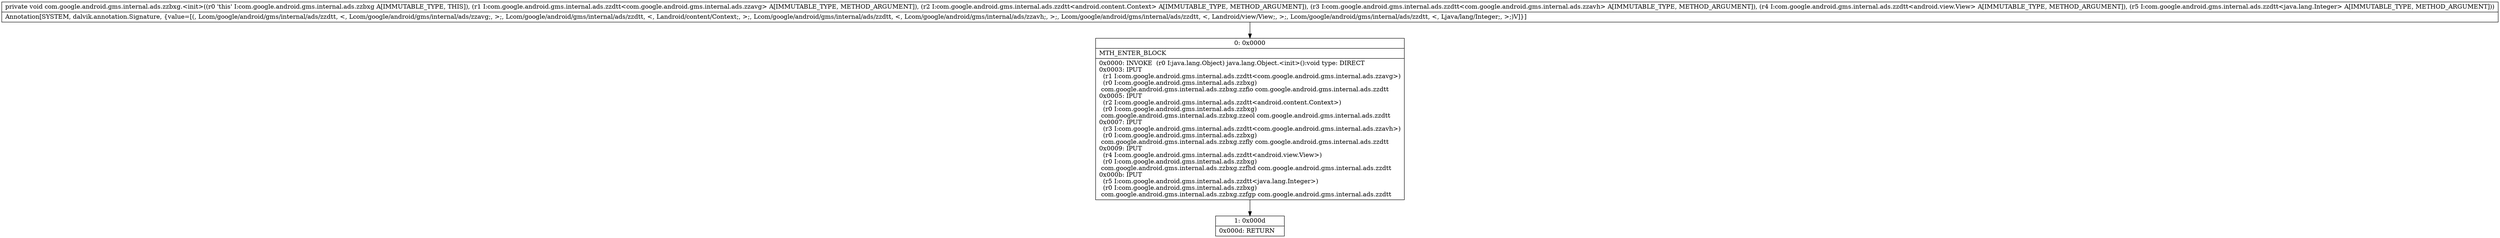 digraph "CFG forcom.google.android.gms.internal.ads.zzbxg.\<init\>(Lcom\/google\/android\/gms\/internal\/ads\/zzdtt;Lcom\/google\/android\/gms\/internal\/ads\/zzdtt;Lcom\/google\/android\/gms\/internal\/ads\/zzdtt;Lcom\/google\/android\/gms\/internal\/ads\/zzdtt;Lcom\/google\/android\/gms\/internal\/ads\/zzdtt;)V" {
Node_0 [shape=record,label="{0\:\ 0x0000|MTH_ENTER_BLOCK\l|0x0000: INVOKE  (r0 I:java.lang.Object) java.lang.Object.\<init\>():void type: DIRECT \l0x0003: IPUT  \l  (r1 I:com.google.android.gms.internal.ads.zzdtt\<com.google.android.gms.internal.ads.zzavg\>)\l  (r0 I:com.google.android.gms.internal.ads.zzbxg)\l com.google.android.gms.internal.ads.zzbxg.zzfio com.google.android.gms.internal.ads.zzdtt \l0x0005: IPUT  \l  (r2 I:com.google.android.gms.internal.ads.zzdtt\<android.content.Context\>)\l  (r0 I:com.google.android.gms.internal.ads.zzbxg)\l com.google.android.gms.internal.ads.zzbxg.zzeol com.google.android.gms.internal.ads.zzdtt \l0x0007: IPUT  \l  (r3 I:com.google.android.gms.internal.ads.zzdtt\<com.google.android.gms.internal.ads.zzavh\>)\l  (r0 I:com.google.android.gms.internal.ads.zzbxg)\l com.google.android.gms.internal.ads.zzbxg.zzfly com.google.android.gms.internal.ads.zzdtt \l0x0009: IPUT  \l  (r4 I:com.google.android.gms.internal.ads.zzdtt\<android.view.View\>)\l  (r0 I:com.google.android.gms.internal.ads.zzbxg)\l com.google.android.gms.internal.ads.zzbxg.zzfhd com.google.android.gms.internal.ads.zzdtt \l0x000b: IPUT  \l  (r5 I:com.google.android.gms.internal.ads.zzdtt\<java.lang.Integer\>)\l  (r0 I:com.google.android.gms.internal.ads.zzbxg)\l com.google.android.gms.internal.ads.zzbxg.zzfgp com.google.android.gms.internal.ads.zzdtt \l}"];
Node_1 [shape=record,label="{1\:\ 0x000d|0x000d: RETURN   \l}"];
MethodNode[shape=record,label="{private void com.google.android.gms.internal.ads.zzbxg.\<init\>((r0 'this' I:com.google.android.gms.internal.ads.zzbxg A[IMMUTABLE_TYPE, THIS]), (r1 I:com.google.android.gms.internal.ads.zzdtt\<com.google.android.gms.internal.ads.zzavg\> A[IMMUTABLE_TYPE, METHOD_ARGUMENT]), (r2 I:com.google.android.gms.internal.ads.zzdtt\<android.content.Context\> A[IMMUTABLE_TYPE, METHOD_ARGUMENT]), (r3 I:com.google.android.gms.internal.ads.zzdtt\<com.google.android.gms.internal.ads.zzavh\> A[IMMUTABLE_TYPE, METHOD_ARGUMENT]), (r4 I:com.google.android.gms.internal.ads.zzdtt\<android.view.View\> A[IMMUTABLE_TYPE, METHOD_ARGUMENT]), (r5 I:com.google.android.gms.internal.ads.zzdtt\<java.lang.Integer\> A[IMMUTABLE_TYPE, METHOD_ARGUMENT]))  | Annotation[SYSTEM, dalvik.annotation.Signature, \{value=[(, Lcom\/google\/android\/gms\/internal\/ads\/zzdtt, \<, Lcom\/google\/android\/gms\/internal\/ads\/zzavg;, \>;, Lcom\/google\/android\/gms\/internal\/ads\/zzdtt, \<, Landroid\/content\/Context;, \>;, Lcom\/google\/android\/gms\/internal\/ads\/zzdtt, \<, Lcom\/google\/android\/gms\/internal\/ads\/zzavh;, \>;, Lcom\/google\/android\/gms\/internal\/ads\/zzdtt, \<, Landroid\/view\/View;, \>;, Lcom\/google\/android\/gms\/internal\/ads\/zzdtt, \<, Ljava\/lang\/Integer;, \>;)V]\}]\l}"];
MethodNode -> Node_0;
Node_0 -> Node_1;
}

